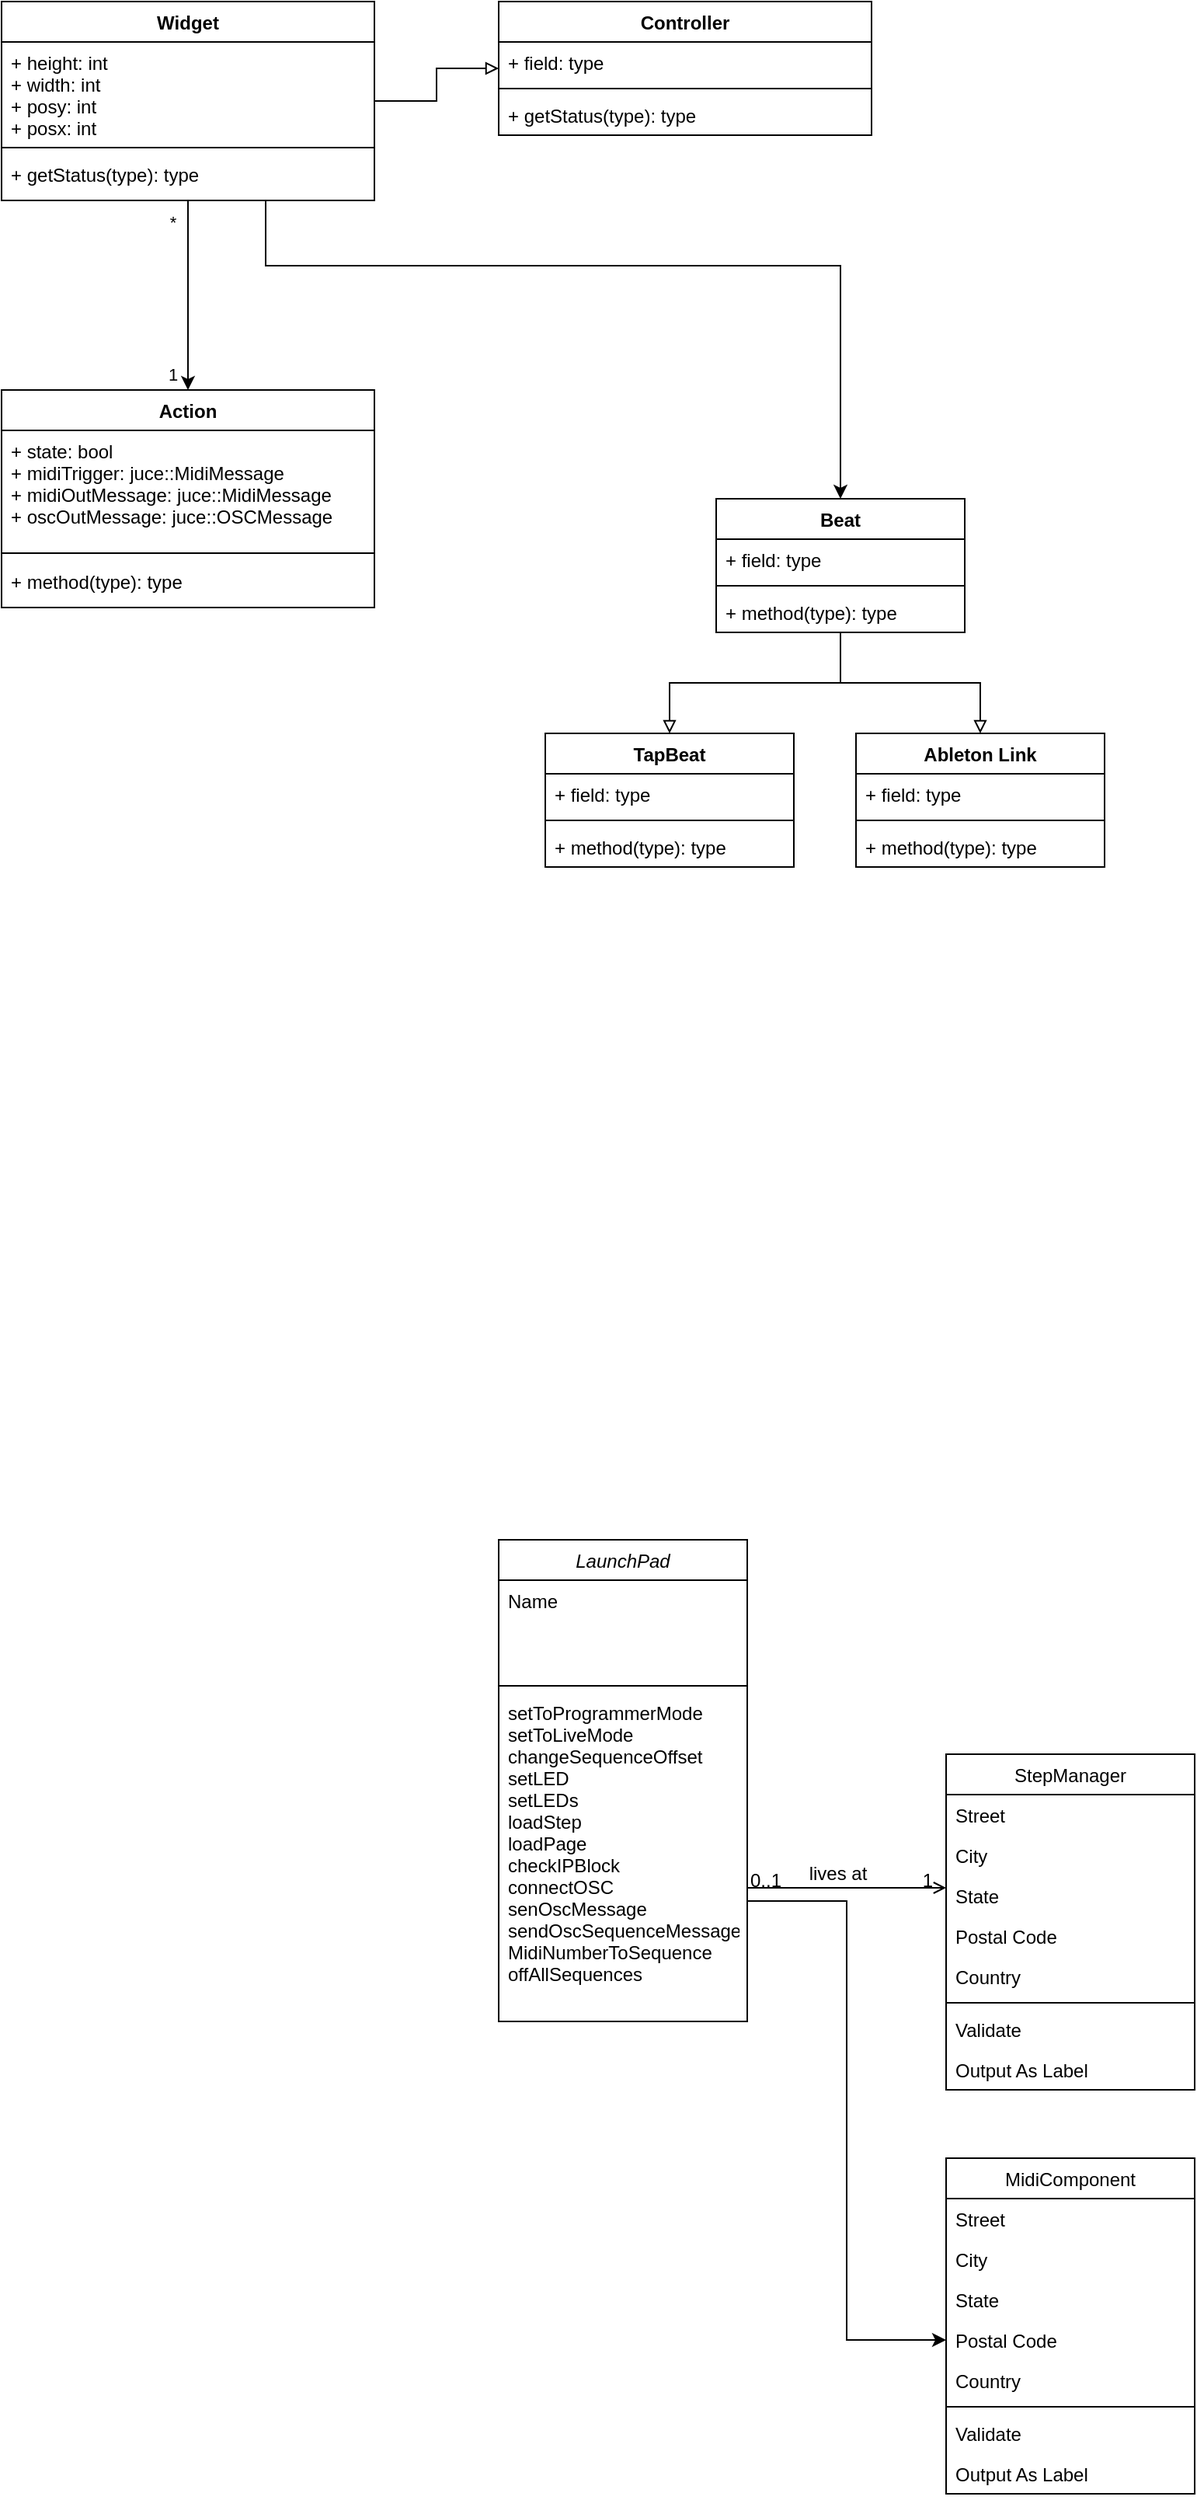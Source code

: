 <mxfile version="20.2.4" type="github">
  <diagram id="C5RBs43oDa-KdzZeNtuy" name="Page-1">
    <mxGraphModel dx="1963" dy="2226" grid="1" gridSize="10" guides="1" tooltips="1" connect="1" arrows="1" fold="1" page="1" pageScale="1" pageWidth="827" pageHeight="1169" math="0" shadow="0">
      <root>
        <mxCell id="WIyWlLk6GJQsqaUBKTNV-0" />
        <mxCell id="WIyWlLk6GJQsqaUBKTNV-1" parent="WIyWlLk6GJQsqaUBKTNV-0" />
        <mxCell id="zkfFHV4jXpPFQw0GAbJ--0" value="LaunchPad" style="swimlane;fontStyle=2;align=center;verticalAlign=top;childLayout=stackLayout;horizontal=1;startSize=26;horizontalStack=0;resizeParent=1;resizeLast=0;collapsible=1;marginBottom=0;rounded=0;shadow=0;strokeWidth=1;" parent="WIyWlLk6GJQsqaUBKTNV-1" vertex="1">
          <mxGeometry x="360" y="390" width="160" height="310" as="geometry">
            <mxRectangle x="170" y="230" width="160" height="26" as="alternateBounds" />
          </mxGeometry>
        </mxCell>
        <mxCell id="zkfFHV4jXpPFQw0GAbJ--1" value="Name" style="text;align=left;verticalAlign=top;spacingLeft=4;spacingRight=4;overflow=hidden;rotatable=0;points=[[0,0.5],[1,0.5]];portConstraint=eastwest;" parent="zkfFHV4jXpPFQw0GAbJ--0" vertex="1">
          <mxGeometry y="26" width="160" height="64" as="geometry" />
        </mxCell>
        <mxCell id="zkfFHV4jXpPFQw0GAbJ--4" value="" style="line;html=1;strokeWidth=1;align=left;verticalAlign=middle;spacingTop=-1;spacingLeft=3;spacingRight=3;rotatable=0;labelPosition=right;points=[];portConstraint=eastwest;" parent="zkfFHV4jXpPFQw0GAbJ--0" vertex="1">
          <mxGeometry y="90" width="160" height="8" as="geometry" />
        </mxCell>
        <mxCell id="xs5FaGuClTomCq9k8oSg-12" value="setToProgrammerMode&#xa;setToLiveMode&#xa;changeSequenceOffset&#xa;setLED&#xa;setLEDs&#xa;loadStep&#xa;loadPage&#xa;checkIPBlock&#xa;connectOSC&#xa;senOscMessage&#xa;sendOscSequenceMessage&#xa;MidiNumberToSequence&#xa;offAllSequences&#xa;" style="text;align=left;verticalAlign=top;spacingLeft=4;spacingRight=4;overflow=hidden;rotatable=0;points=[[0,0.5],[1,0.5]];portConstraint=eastwest;rounded=0;shadow=0;html=0;" parent="zkfFHV4jXpPFQw0GAbJ--0" vertex="1">
          <mxGeometry y="98" width="160" height="198" as="geometry" />
        </mxCell>
        <mxCell id="zkfFHV4jXpPFQw0GAbJ--17" value="StepManager" style="swimlane;fontStyle=0;align=center;verticalAlign=top;childLayout=stackLayout;horizontal=1;startSize=26;horizontalStack=0;resizeParent=1;resizeLast=0;collapsible=1;marginBottom=0;rounded=0;shadow=0;strokeWidth=1;" parent="WIyWlLk6GJQsqaUBKTNV-1" vertex="1">
          <mxGeometry x="648" y="528" width="160" height="216" as="geometry">
            <mxRectangle x="550" y="140" width="160" height="26" as="alternateBounds" />
          </mxGeometry>
        </mxCell>
        <mxCell id="zkfFHV4jXpPFQw0GAbJ--18" value="Street" style="text;align=left;verticalAlign=top;spacingLeft=4;spacingRight=4;overflow=hidden;rotatable=0;points=[[0,0.5],[1,0.5]];portConstraint=eastwest;" parent="zkfFHV4jXpPFQw0GAbJ--17" vertex="1">
          <mxGeometry y="26" width="160" height="26" as="geometry" />
        </mxCell>
        <mxCell id="zkfFHV4jXpPFQw0GAbJ--19" value="City" style="text;align=left;verticalAlign=top;spacingLeft=4;spacingRight=4;overflow=hidden;rotatable=0;points=[[0,0.5],[1,0.5]];portConstraint=eastwest;rounded=0;shadow=0;html=0;" parent="zkfFHV4jXpPFQw0GAbJ--17" vertex="1">
          <mxGeometry y="52" width="160" height="26" as="geometry" />
        </mxCell>
        <mxCell id="zkfFHV4jXpPFQw0GAbJ--20" value="State" style="text;align=left;verticalAlign=top;spacingLeft=4;spacingRight=4;overflow=hidden;rotatable=0;points=[[0,0.5],[1,0.5]];portConstraint=eastwest;rounded=0;shadow=0;html=0;" parent="zkfFHV4jXpPFQw0GAbJ--17" vertex="1">
          <mxGeometry y="78" width="160" height="26" as="geometry" />
        </mxCell>
        <mxCell id="zkfFHV4jXpPFQw0GAbJ--21" value="Postal Code" style="text;align=left;verticalAlign=top;spacingLeft=4;spacingRight=4;overflow=hidden;rotatable=0;points=[[0,0.5],[1,0.5]];portConstraint=eastwest;rounded=0;shadow=0;html=0;" parent="zkfFHV4jXpPFQw0GAbJ--17" vertex="1">
          <mxGeometry y="104" width="160" height="26" as="geometry" />
        </mxCell>
        <mxCell id="zkfFHV4jXpPFQw0GAbJ--22" value="Country" style="text;align=left;verticalAlign=top;spacingLeft=4;spacingRight=4;overflow=hidden;rotatable=0;points=[[0,0.5],[1,0.5]];portConstraint=eastwest;rounded=0;shadow=0;html=0;" parent="zkfFHV4jXpPFQw0GAbJ--17" vertex="1">
          <mxGeometry y="130" width="160" height="26" as="geometry" />
        </mxCell>
        <mxCell id="zkfFHV4jXpPFQw0GAbJ--23" value="" style="line;html=1;strokeWidth=1;align=left;verticalAlign=middle;spacingTop=-1;spacingLeft=3;spacingRight=3;rotatable=0;labelPosition=right;points=[];portConstraint=eastwest;" parent="zkfFHV4jXpPFQw0GAbJ--17" vertex="1">
          <mxGeometry y="156" width="160" height="8" as="geometry" />
        </mxCell>
        <mxCell id="zkfFHV4jXpPFQw0GAbJ--24" value="Validate" style="text;align=left;verticalAlign=top;spacingLeft=4;spacingRight=4;overflow=hidden;rotatable=0;points=[[0,0.5],[1,0.5]];portConstraint=eastwest;" parent="zkfFHV4jXpPFQw0GAbJ--17" vertex="1">
          <mxGeometry y="164" width="160" height="26" as="geometry" />
        </mxCell>
        <mxCell id="zkfFHV4jXpPFQw0GAbJ--25" value="Output As Label" style="text;align=left;verticalAlign=top;spacingLeft=4;spacingRight=4;overflow=hidden;rotatable=0;points=[[0,0.5],[1,0.5]];portConstraint=eastwest;" parent="zkfFHV4jXpPFQw0GAbJ--17" vertex="1">
          <mxGeometry y="190" width="160" height="26" as="geometry" />
        </mxCell>
        <mxCell id="zkfFHV4jXpPFQw0GAbJ--26" value="" style="endArrow=open;shadow=0;strokeWidth=1;rounded=0;endFill=1;edgeStyle=elbowEdgeStyle;elbow=vertical;" parent="WIyWlLk6GJQsqaUBKTNV-1" source="zkfFHV4jXpPFQw0GAbJ--0" target="zkfFHV4jXpPFQw0GAbJ--17" edge="1">
          <mxGeometry x="0.5" y="41" relative="1" as="geometry">
            <mxPoint x="520" y="600" as="sourcePoint" />
            <mxPoint x="680" y="600" as="targetPoint" />
            <mxPoint x="-40" y="32" as="offset" />
          </mxGeometry>
        </mxCell>
        <mxCell id="zkfFHV4jXpPFQw0GAbJ--27" value="0..1" style="resizable=0;align=left;verticalAlign=bottom;labelBackgroundColor=none;fontSize=12;" parent="zkfFHV4jXpPFQw0GAbJ--26" connectable="0" vertex="1">
          <mxGeometry x="-1" relative="1" as="geometry">
            <mxPoint y="4" as="offset" />
          </mxGeometry>
        </mxCell>
        <mxCell id="zkfFHV4jXpPFQw0GAbJ--28" value="1" style="resizable=0;align=right;verticalAlign=bottom;labelBackgroundColor=none;fontSize=12;" parent="zkfFHV4jXpPFQw0GAbJ--26" connectable="0" vertex="1">
          <mxGeometry x="1" relative="1" as="geometry">
            <mxPoint x="-7" y="4" as="offset" />
          </mxGeometry>
        </mxCell>
        <mxCell id="zkfFHV4jXpPFQw0GAbJ--29" value="lives at" style="text;html=1;resizable=0;points=[];;align=center;verticalAlign=middle;labelBackgroundColor=none;rounded=0;shadow=0;strokeWidth=1;fontSize=12;" parent="zkfFHV4jXpPFQw0GAbJ--26" vertex="1" connectable="0">
          <mxGeometry x="0.5" y="49" relative="1" as="geometry">
            <mxPoint x="-38" y="40" as="offset" />
          </mxGeometry>
        </mxCell>
        <mxCell id="xs5FaGuClTomCq9k8oSg-1" value="MidiComponent" style="swimlane;fontStyle=0;align=center;verticalAlign=top;childLayout=stackLayout;horizontal=1;startSize=26;horizontalStack=0;resizeParent=1;resizeLast=0;collapsible=1;marginBottom=0;rounded=0;shadow=0;strokeWidth=1;" parent="WIyWlLk6GJQsqaUBKTNV-1" vertex="1">
          <mxGeometry x="648" y="788" width="160" height="216" as="geometry">
            <mxRectangle x="550" y="140" width="160" height="26" as="alternateBounds" />
          </mxGeometry>
        </mxCell>
        <mxCell id="xs5FaGuClTomCq9k8oSg-2" value="Street" style="text;align=left;verticalAlign=top;spacingLeft=4;spacingRight=4;overflow=hidden;rotatable=0;points=[[0,0.5],[1,0.5]];portConstraint=eastwest;" parent="xs5FaGuClTomCq9k8oSg-1" vertex="1">
          <mxGeometry y="26" width="160" height="26" as="geometry" />
        </mxCell>
        <mxCell id="xs5FaGuClTomCq9k8oSg-3" value="City" style="text;align=left;verticalAlign=top;spacingLeft=4;spacingRight=4;overflow=hidden;rotatable=0;points=[[0,0.5],[1,0.5]];portConstraint=eastwest;rounded=0;shadow=0;html=0;" parent="xs5FaGuClTomCq9k8oSg-1" vertex="1">
          <mxGeometry y="52" width="160" height="26" as="geometry" />
        </mxCell>
        <mxCell id="xs5FaGuClTomCq9k8oSg-4" value="State" style="text;align=left;verticalAlign=top;spacingLeft=4;spacingRight=4;overflow=hidden;rotatable=0;points=[[0,0.5],[1,0.5]];portConstraint=eastwest;rounded=0;shadow=0;html=0;" parent="xs5FaGuClTomCq9k8oSg-1" vertex="1">
          <mxGeometry y="78" width="160" height="26" as="geometry" />
        </mxCell>
        <mxCell id="xs5FaGuClTomCq9k8oSg-5" value="Postal Code" style="text;align=left;verticalAlign=top;spacingLeft=4;spacingRight=4;overflow=hidden;rotatable=0;points=[[0,0.5],[1,0.5]];portConstraint=eastwest;rounded=0;shadow=0;html=0;" parent="xs5FaGuClTomCq9k8oSg-1" vertex="1">
          <mxGeometry y="104" width="160" height="26" as="geometry" />
        </mxCell>
        <mxCell id="xs5FaGuClTomCq9k8oSg-6" value="Country" style="text;align=left;verticalAlign=top;spacingLeft=4;spacingRight=4;overflow=hidden;rotatable=0;points=[[0,0.5],[1,0.5]];portConstraint=eastwest;rounded=0;shadow=0;html=0;" parent="xs5FaGuClTomCq9k8oSg-1" vertex="1">
          <mxGeometry y="130" width="160" height="26" as="geometry" />
        </mxCell>
        <mxCell id="xs5FaGuClTomCq9k8oSg-7" value="" style="line;html=1;strokeWidth=1;align=left;verticalAlign=middle;spacingTop=-1;spacingLeft=3;spacingRight=3;rotatable=0;labelPosition=right;points=[];portConstraint=eastwest;" parent="xs5FaGuClTomCq9k8oSg-1" vertex="1">
          <mxGeometry y="156" width="160" height="8" as="geometry" />
        </mxCell>
        <mxCell id="xs5FaGuClTomCq9k8oSg-8" value="Validate" style="text;align=left;verticalAlign=top;spacingLeft=4;spacingRight=4;overflow=hidden;rotatable=0;points=[[0,0.5],[1,0.5]];portConstraint=eastwest;" parent="xs5FaGuClTomCq9k8oSg-1" vertex="1">
          <mxGeometry y="164" width="160" height="26" as="geometry" />
        </mxCell>
        <mxCell id="xs5FaGuClTomCq9k8oSg-9" value="Output As Label" style="text;align=left;verticalAlign=top;spacingLeft=4;spacingRight=4;overflow=hidden;rotatable=0;points=[[0,0.5],[1,0.5]];portConstraint=eastwest;" parent="xs5FaGuClTomCq9k8oSg-1" vertex="1">
          <mxGeometry y="190" width="160" height="26" as="geometry" />
        </mxCell>
        <mxCell id="xs5FaGuClTomCq9k8oSg-11" style="edgeStyle=orthogonalEdgeStyle;rounded=0;orthogonalLoop=1;jettySize=auto;html=1;entryX=0;entryY=0.5;entryDx=0;entryDy=0;exitX=1;exitY=0.75;exitDx=0;exitDy=0;" parent="WIyWlLk6GJQsqaUBKTNV-1" source="zkfFHV4jXpPFQw0GAbJ--0" target="xs5FaGuClTomCq9k8oSg-5" edge="1">
          <mxGeometry relative="1" as="geometry" />
        </mxCell>
        <mxCell id="ms2ygDqGQE23fc2ugyQ6-0" value="Action" style="swimlane;fontStyle=1;align=center;verticalAlign=top;childLayout=stackLayout;horizontal=1;startSize=26;horizontalStack=0;resizeParent=1;resizeParentMax=0;resizeLast=0;collapsible=1;marginBottom=0;" vertex="1" parent="WIyWlLk6GJQsqaUBKTNV-1">
          <mxGeometry x="40" y="-350" width="240" height="140" as="geometry" />
        </mxCell>
        <mxCell id="ms2ygDqGQE23fc2ugyQ6-1" value="+ state: bool&#xa;+ midiTrigger: juce::MidiMessage&#xa;+ midiOutMessage: juce::MidiMessage&#xa;+ oscOutMessage: juce::OSCMessage&#xa;" style="text;strokeColor=none;fillColor=none;align=left;verticalAlign=top;spacingLeft=4;spacingRight=4;overflow=hidden;rotatable=0;points=[[0,0.5],[1,0.5]];portConstraint=eastwest;" vertex="1" parent="ms2ygDqGQE23fc2ugyQ6-0">
          <mxGeometry y="26" width="240" height="74" as="geometry" />
        </mxCell>
        <mxCell id="ms2ygDqGQE23fc2ugyQ6-2" value="" style="line;strokeWidth=1;fillColor=none;align=left;verticalAlign=middle;spacingTop=-1;spacingLeft=3;spacingRight=3;rotatable=0;labelPosition=right;points=[];portConstraint=eastwest;" vertex="1" parent="ms2ygDqGQE23fc2ugyQ6-0">
          <mxGeometry y="100" width="240" height="10" as="geometry" />
        </mxCell>
        <mxCell id="ms2ygDqGQE23fc2ugyQ6-3" value="+ method(type): type" style="text;strokeColor=none;fillColor=none;align=left;verticalAlign=top;spacingLeft=4;spacingRight=4;overflow=hidden;rotatable=0;points=[[0,0.5],[1,0.5]];portConstraint=eastwest;" vertex="1" parent="ms2ygDqGQE23fc2ugyQ6-0">
          <mxGeometry y="110" width="240" height="30" as="geometry" />
        </mxCell>
        <mxCell id="ms2ygDqGQE23fc2ugyQ6-9" value="" style="edgeStyle=orthogonalEdgeStyle;rounded=0;orthogonalLoop=1;jettySize=auto;html=1;" edge="1" parent="WIyWlLk6GJQsqaUBKTNV-1" source="ms2ygDqGQE23fc2ugyQ6-4" target="ms2ygDqGQE23fc2ugyQ6-0">
          <mxGeometry relative="1" as="geometry" />
        </mxCell>
        <mxCell id="ms2ygDqGQE23fc2ugyQ6-10" value="1" style="edgeLabel;html=1;align=center;verticalAlign=middle;resizable=0;points=[];" vertex="1" connectable="0" parent="ms2ygDqGQE23fc2ugyQ6-9">
          <mxGeometry x="0.833" relative="1" as="geometry">
            <mxPoint x="-10" as="offset" />
          </mxGeometry>
        </mxCell>
        <mxCell id="ms2ygDqGQE23fc2ugyQ6-11" value="*" style="edgeLabel;html=1;align=center;verticalAlign=middle;resizable=0;points=[];" vertex="1" connectable="0" parent="ms2ygDqGQE23fc2ugyQ6-9">
          <mxGeometry x="-0.685" y="2" relative="1" as="geometry">
            <mxPoint x="-12" y="-5" as="offset" />
          </mxGeometry>
        </mxCell>
        <mxCell id="ms2ygDqGQE23fc2ugyQ6-31" value="" style="edgeStyle=orthogonalEdgeStyle;rounded=0;orthogonalLoop=1;jettySize=auto;html=1;endArrow=block;endFill=0;" edge="1" parent="WIyWlLk6GJQsqaUBKTNV-1" source="ms2ygDqGQE23fc2ugyQ6-4" target="ms2ygDqGQE23fc2ugyQ6-27">
          <mxGeometry relative="1" as="geometry" />
        </mxCell>
        <mxCell id="ms2ygDqGQE23fc2ugyQ6-32" style="edgeStyle=orthogonalEdgeStyle;rounded=0;orthogonalLoop=1;jettySize=auto;html=1;endArrow=classic;endFill=1;" edge="1" parent="WIyWlLk6GJQsqaUBKTNV-1" source="ms2ygDqGQE23fc2ugyQ6-4" target="ms2ygDqGQE23fc2ugyQ6-13">
          <mxGeometry relative="1" as="geometry">
            <Array as="points">
              <mxPoint x="210" y="-430" />
              <mxPoint x="580" y="-430" />
            </Array>
          </mxGeometry>
        </mxCell>
        <mxCell id="ms2ygDqGQE23fc2ugyQ6-4" value="Widget" style="swimlane;fontStyle=1;align=center;verticalAlign=top;childLayout=stackLayout;horizontal=1;startSize=26;horizontalStack=0;resizeParent=1;resizeParentMax=0;resizeLast=0;collapsible=1;marginBottom=0;" vertex="1" parent="WIyWlLk6GJQsqaUBKTNV-1">
          <mxGeometry x="40" y="-600" width="240" height="128" as="geometry" />
        </mxCell>
        <mxCell id="ms2ygDqGQE23fc2ugyQ6-5" value="+ height: int&#xa;+ width: int&#xa;+ posy: int&#xa;+ posx: int" style="text;strokeColor=none;fillColor=none;align=left;verticalAlign=top;spacingLeft=4;spacingRight=4;overflow=hidden;rotatable=0;points=[[0,0.5],[1,0.5]];portConstraint=eastwest;" vertex="1" parent="ms2ygDqGQE23fc2ugyQ6-4">
          <mxGeometry y="26" width="240" height="64" as="geometry" />
        </mxCell>
        <mxCell id="ms2ygDqGQE23fc2ugyQ6-6" value="" style="line;strokeWidth=1;fillColor=none;align=left;verticalAlign=middle;spacingTop=-1;spacingLeft=3;spacingRight=3;rotatable=0;labelPosition=right;points=[];portConstraint=eastwest;" vertex="1" parent="ms2ygDqGQE23fc2ugyQ6-4">
          <mxGeometry y="90" width="240" height="8" as="geometry" />
        </mxCell>
        <mxCell id="ms2ygDqGQE23fc2ugyQ6-7" value="+ getStatus(type): type" style="text;strokeColor=none;fillColor=none;align=left;verticalAlign=top;spacingLeft=4;spacingRight=4;overflow=hidden;rotatable=0;points=[[0,0.5],[1,0.5]];portConstraint=eastwest;" vertex="1" parent="ms2ygDqGQE23fc2ugyQ6-4">
          <mxGeometry y="98" width="240" height="30" as="geometry" />
        </mxCell>
        <mxCell id="ms2ygDqGQE23fc2ugyQ6-25" style="edgeStyle=orthogonalEdgeStyle;rounded=0;orthogonalLoop=1;jettySize=auto;html=1;endArrow=block;endFill=0;" edge="1" parent="WIyWlLk6GJQsqaUBKTNV-1" source="ms2ygDqGQE23fc2ugyQ6-13" target="ms2ygDqGQE23fc2ugyQ6-17">
          <mxGeometry relative="1" as="geometry" />
        </mxCell>
        <mxCell id="ms2ygDqGQE23fc2ugyQ6-26" style="edgeStyle=orthogonalEdgeStyle;rounded=0;orthogonalLoop=1;jettySize=auto;html=1;endArrow=block;endFill=0;" edge="1" parent="WIyWlLk6GJQsqaUBKTNV-1" source="ms2ygDqGQE23fc2ugyQ6-13" target="ms2ygDqGQE23fc2ugyQ6-21">
          <mxGeometry relative="1" as="geometry" />
        </mxCell>
        <mxCell id="ms2ygDqGQE23fc2ugyQ6-13" value="Beat" style="swimlane;fontStyle=1;align=center;verticalAlign=top;childLayout=stackLayout;horizontal=1;startSize=26;horizontalStack=0;resizeParent=1;resizeParentMax=0;resizeLast=0;collapsible=1;marginBottom=0;" vertex="1" parent="WIyWlLk6GJQsqaUBKTNV-1">
          <mxGeometry x="500" y="-280" width="160" height="86" as="geometry" />
        </mxCell>
        <mxCell id="ms2ygDqGQE23fc2ugyQ6-14" value="+ field: type" style="text;strokeColor=none;fillColor=none;align=left;verticalAlign=top;spacingLeft=4;spacingRight=4;overflow=hidden;rotatable=0;points=[[0,0.5],[1,0.5]];portConstraint=eastwest;" vertex="1" parent="ms2ygDqGQE23fc2ugyQ6-13">
          <mxGeometry y="26" width="160" height="26" as="geometry" />
        </mxCell>
        <mxCell id="ms2ygDqGQE23fc2ugyQ6-15" value="" style="line;strokeWidth=1;fillColor=none;align=left;verticalAlign=middle;spacingTop=-1;spacingLeft=3;spacingRight=3;rotatable=0;labelPosition=right;points=[];portConstraint=eastwest;" vertex="1" parent="ms2ygDqGQE23fc2ugyQ6-13">
          <mxGeometry y="52" width="160" height="8" as="geometry" />
        </mxCell>
        <mxCell id="ms2ygDqGQE23fc2ugyQ6-16" value="+ method(type): type" style="text;strokeColor=none;fillColor=none;align=left;verticalAlign=top;spacingLeft=4;spacingRight=4;overflow=hidden;rotatable=0;points=[[0,0.5],[1,0.5]];portConstraint=eastwest;" vertex="1" parent="ms2ygDqGQE23fc2ugyQ6-13">
          <mxGeometry y="60" width="160" height="26" as="geometry" />
        </mxCell>
        <mxCell id="ms2ygDqGQE23fc2ugyQ6-17" value="TapBeat" style="swimlane;fontStyle=1;align=center;verticalAlign=top;childLayout=stackLayout;horizontal=1;startSize=26;horizontalStack=0;resizeParent=1;resizeParentMax=0;resizeLast=0;collapsible=1;marginBottom=0;" vertex="1" parent="WIyWlLk6GJQsqaUBKTNV-1">
          <mxGeometry x="390" y="-129" width="160" height="86" as="geometry" />
        </mxCell>
        <mxCell id="ms2ygDqGQE23fc2ugyQ6-18" value="+ field: type" style="text;strokeColor=none;fillColor=none;align=left;verticalAlign=top;spacingLeft=4;spacingRight=4;overflow=hidden;rotatable=0;points=[[0,0.5],[1,0.5]];portConstraint=eastwest;" vertex="1" parent="ms2ygDqGQE23fc2ugyQ6-17">
          <mxGeometry y="26" width="160" height="26" as="geometry" />
        </mxCell>
        <mxCell id="ms2ygDqGQE23fc2ugyQ6-19" value="" style="line;strokeWidth=1;fillColor=none;align=left;verticalAlign=middle;spacingTop=-1;spacingLeft=3;spacingRight=3;rotatable=0;labelPosition=right;points=[];portConstraint=eastwest;" vertex="1" parent="ms2ygDqGQE23fc2ugyQ6-17">
          <mxGeometry y="52" width="160" height="8" as="geometry" />
        </mxCell>
        <mxCell id="ms2ygDqGQE23fc2ugyQ6-20" value="+ method(type): type" style="text;strokeColor=none;fillColor=none;align=left;verticalAlign=top;spacingLeft=4;spacingRight=4;overflow=hidden;rotatable=0;points=[[0,0.5],[1,0.5]];portConstraint=eastwest;" vertex="1" parent="ms2ygDqGQE23fc2ugyQ6-17">
          <mxGeometry y="60" width="160" height="26" as="geometry" />
        </mxCell>
        <mxCell id="ms2ygDqGQE23fc2ugyQ6-21" value="Ableton Link" style="swimlane;fontStyle=1;align=center;verticalAlign=top;childLayout=stackLayout;horizontal=1;startSize=26;horizontalStack=0;resizeParent=1;resizeParentMax=0;resizeLast=0;collapsible=1;marginBottom=0;" vertex="1" parent="WIyWlLk6GJQsqaUBKTNV-1">
          <mxGeometry x="590" y="-129" width="160" height="86" as="geometry" />
        </mxCell>
        <mxCell id="ms2ygDqGQE23fc2ugyQ6-22" value="+ field: type" style="text;strokeColor=none;fillColor=none;align=left;verticalAlign=top;spacingLeft=4;spacingRight=4;overflow=hidden;rotatable=0;points=[[0,0.5],[1,0.5]];portConstraint=eastwest;" vertex="1" parent="ms2ygDqGQE23fc2ugyQ6-21">
          <mxGeometry y="26" width="160" height="26" as="geometry" />
        </mxCell>
        <mxCell id="ms2ygDqGQE23fc2ugyQ6-23" value="" style="line;strokeWidth=1;fillColor=none;align=left;verticalAlign=middle;spacingTop=-1;spacingLeft=3;spacingRight=3;rotatable=0;labelPosition=right;points=[];portConstraint=eastwest;" vertex="1" parent="ms2ygDqGQE23fc2ugyQ6-21">
          <mxGeometry y="52" width="160" height="8" as="geometry" />
        </mxCell>
        <mxCell id="ms2ygDqGQE23fc2ugyQ6-24" value="+ method(type): type" style="text;strokeColor=none;fillColor=none;align=left;verticalAlign=top;spacingLeft=4;spacingRight=4;overflow=hidden;rotatable=0;points=[[0,0.5],[1,0.5]];portConstraint=eastwest;" vertex="1" parent="ms2ygDqGQE23fc2ugyQ6-21">
          <mxGeometry y="60" width="160" height="26" as="geometry" />
        </mxCell>
        <mxCell id="ms2ygDqGQE23fc2ugyQ6-27" value="Controller" style="swimlane;fontStyle=1;align=center;verticalAlign=top;childLayout=stackLayout;horizontal=1;startSize=26;horizontalStack=0;resizeParent=1;resizeParentMax=0;resizeLast=0;collapsible=1;marginBottom=0;" vertex="1" parent="WIyWlLk6GJQsqaUBKTNV-1">
          <mxGeometry x="360" y="-600" width="240" height="86" as="geometry" />
        </mxCell>
        <mxCell id="ms2ygDqGQE23fc2ugyQ6-28" value="+ field: type" style="text;strokeColor=none;fillColor=none;align=left;verticalAlign=top;spacingLeft=4;spacingRight=4;overflow=hidden;rotatable=0;points=[[0,0.5],[1,0.5]];portConstraint=eastwest;" vertex="1" parent="ms2ygDqGQE23fc2ugyQ6-27">
          <mxGeometry y="26" width="240" height="26" as="geometry" />
        </mxCell>
        <mxCell id="ms2ygDqGQE23fc2ugyQ6-29" value="" style="line;strokeWidth=1;fillColor=none;align=left;verticalAlign=middle;spacingTop=-1;spacingLeft=3;spacingRight=3;rotatable=0;labelPosition=right;points=[];portConstraint=eastwest;" vertex="1" parent="ms2ygDqGQE23fc2ugyQ6-27">
          <mxGeometry y="52" width="240" height="8" as="geometry" />
        </mxCell>
        <mxCell id="ms2ygDqGQE23fc2ugyQ6-30" value="+ getStatus(type): type" style="text;strokeColor=none;fillColor=none;align=left;verticalAlign=top;spacingLeft=4;spacingRight=4;overflow=hidden;rotatable=0;points=[[0,0.5],[1,0.5]];portConstraint=eastwest;" vertex="1" parent="ms2ygDqGQE23fc2ugyQ6-27">
          <mxGeometry y="60" width="240" height="26" as="geometry" />
        </mxCell>
      </root>
    </mxGraphModel>
  </diagram>
</mxfile>
